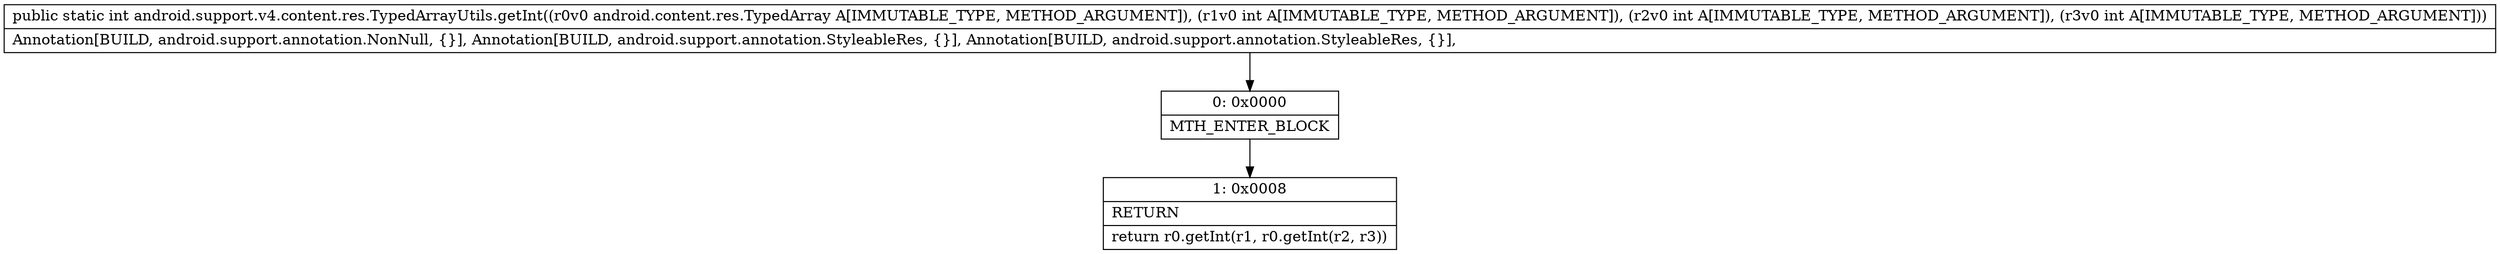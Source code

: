 digraph "CFG forandroid.support.v4.content.res.TypedArrayUtils.getInt(Landroid\/content\/res\/TypedArray;III)I" {
Node_0 [shape=record,label="{0\:\ 0x0000|MTH_ENTER_BLOCK\l}"];
Node_1 [shape=record,label="{1\:\ 0x0008|RETURN\l|return r0.getInt(r1, r0.getInt(r2, r3))\l}"];
MethodNode[shape=record,label="{public static int android.support.v4.content.res.TypedArrayUtils.getInt((r0v0 android.content.res.TypedArray A[IMMUTABLE_TYPE, METHOD_ARGUMENT]), (r1v0 int A[IMMUTABLE_TYPE, METHOD_ARGUMENT]), (r2v0 int A[IMMUTABLE_TYPE, METHOD_ARGUMENT]), (r3v0 int A[IMMUTABLE_TYPE, METHOD_ARGUMENT]))  | Annotation[BUILD, android.support.annotation.NonNull, \{\}], Annotation[BUILD, android.support.annotation.StyleableRes, \{\}], Annotation[BUILD, android.support.annotation.StyleableRes, \{\}], \l}"];
MethodNode -> Node_0;
Node_0 -> Node_1;
}

